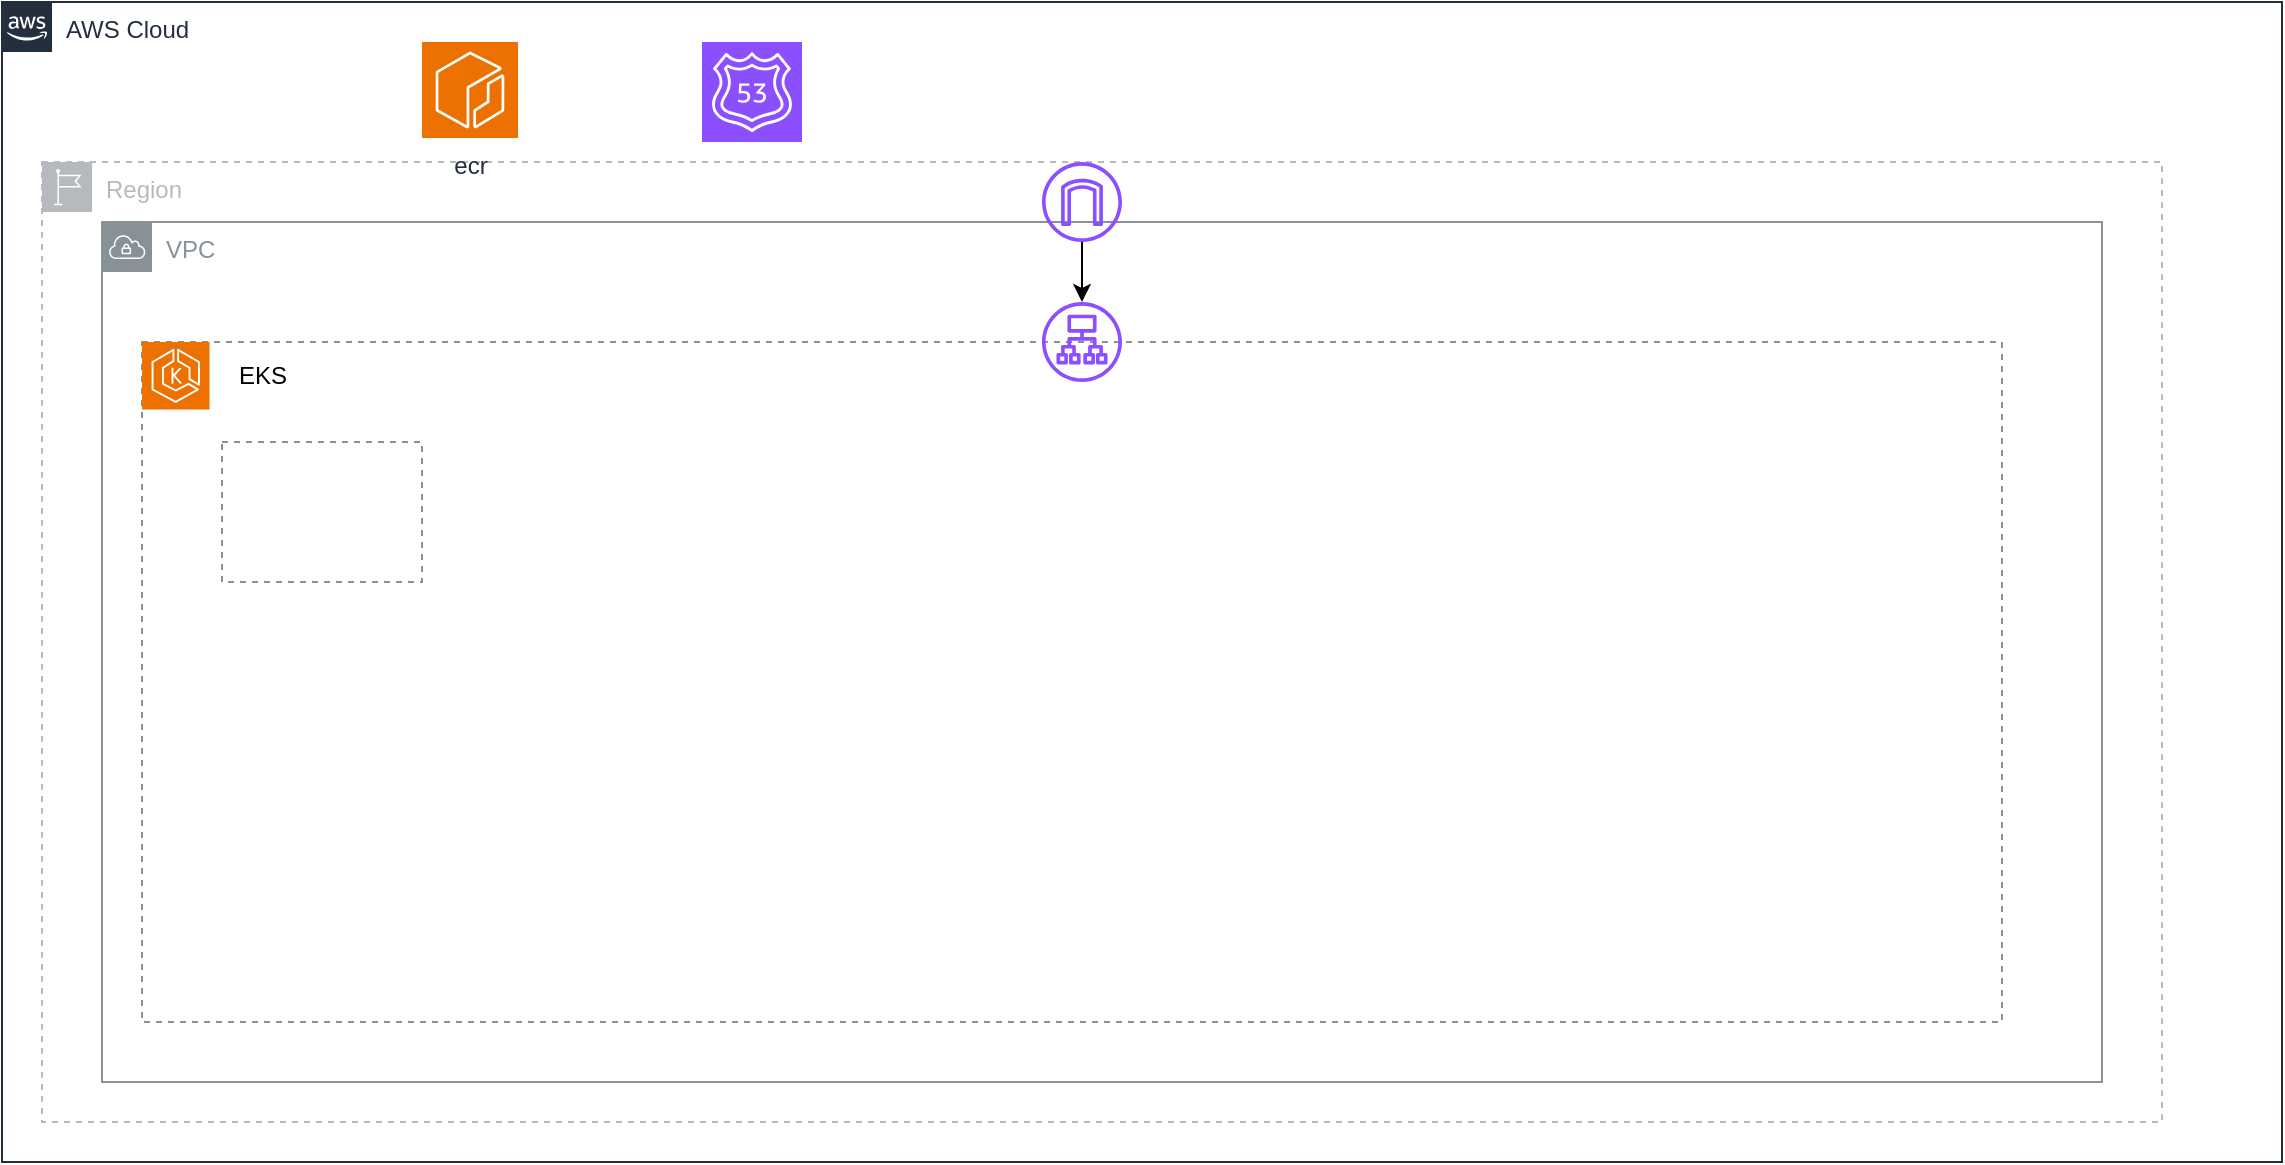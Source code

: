 <mxfile version="24.4.13" type="github">
  <diagram name="Page-1" id="YrjtGojnXMHZoEek04FM">
    <mxGraphModel dx="1366" dy="755" grid="1" gridSize="10" guides="1" tooltips="1" connect="1" arrows="1" fold="1" page="1" pageScale="1" pageWidth="1169" pageHeight="827" math="0" shadow="0">
      <root>
        <mxCell id="0" />
        <mxCell id="1" parent="0" />
        <mxCell id="CwKVGQXqHjELJEUgTROC-1" value="AWS Cloud" style="points=[[0,0],[0.25,0],[0.5,0],[0.75,0],[1,0],[1,0.25],[1,0.5],[1,0.75],[1,1],[0.75,1],[0.5,1],[0.25,1],[0,1],[0,0.75],[0,0.5],[0,0.25]];outlineConnect=0;gradientColor=none;html=1;whiteSpace=wrap;fontSize=12;fontStyle=0;container=1;pointerEvents=0;collapsible=0;recursiveResize=0;shape=mxgraph.aws4.group;grIcon=mxgraph.aws4.group_aws_cloud_alt;strokeColor=#232F3E;fillColor=none;verticalAlign=top;align=left;spacingLeft=30;fontColor=#232F3E;dashed=0;" vertex="1" parent="1">
          <mxGeometry x="70" y="140" width="1140" height="580" as="geometry" />
        </mxCell>
        <mxCell id="CwKVGQXqHjELJEUgTROC-2" value="Region" style="sketch=0;outlineConnect=0;gradientColor=none;html=1;whiteSpace=wrap;fontSize=12;fontStyle=0;shape=mxgraph.aws4.group;grIcon=mxgraph.aws4.group_region;strokeColor=#B6BABF;fillColor=none;verticalAlign=top;align=left;spacingLeft=30;fontColor=#B6BABF;dashed=1;" vertex="1" parent="CwKVGQXqHjELJEUgTROC-1">
          <mxGeometry x="20" y="80" width="1060" height="480" as="geometry" />
        </mxCell>
        <mxCell id="CwKVGQXqHjELJEUgTROC-3" value="VPC" style="sketch=0;outlineConnect=0;gradientColor=none;html=1;whiteSpace=wrap;fontSize=12;fontStyle=0;shape=mxgraph.aws4.group;grIcon=mxgraph.aws4.group_vpc;strokeColor=#879196;fillColor=none;verticalAlign=top;align=left;spacingLeft=30;fontColor=#879196;dashed=0;" vertex="1" parent="CwKVGQXqHjELJEUgTROC-1">
          <mxGeometry x="50" y="110" width="1000" height="430" as="geometry" />
        </mxCell>
        <mxCell id="CwKVGQXqHjELJEUgTROC-8" value="" style="group" vertex="1" connectable="0" parent="CwKVGQXqHjELJEUgTROC-1">
          <mxGeometry x="70" y="170" width="930" height="340" as="geometry" />
        </mxCell>
        <mxCell id="CwKVGQXqHjELJEUgTROC-6" value="" style="outlineConnect=0;gradientColor=none;html=1;whiteSpace=wrap;fontSize=12;fontStyle=0;strokeColor=#879196;fillColor=none;verticalAlign=top;align=center;fontColor=#879196;dashed=1;spacingTop=3;" vertex="1" parent="CwKVGQXqHjELJEUgTROC-8">
          <mxGeometry width="930" height="340" as="geometry" />
        </mxCell>
        <mxCell id="CwKVGQXqHjELJEUgTROC-4" value="" style="sketch=0;points=[[0,0,0],[0.25,0,0],[0.5,0,0],[0.75,0,0],[1,0,0],[0,1,0],[0.25,1,0],[0.5,1,0],[0.75,1,0],[1,1,0],[0,0.25,0],[0,0.5,0],[0,0.75,0],[1,0.25,0],[1,0.5,0],[1,0.75,0]];outlineConnect=0;fontColor=#232F3E;fillColor=#ED7100;strokeColor=#ffffff;dashed=0;verticalLabelPosition=bottom;verticalAlign=top;align=center;html=1;fontSize=12;fontStyle=0;aspect=fixed;shape=mxgraph.aws4.resourceIcon;resIcon=mxgraph.aws4.eks;" vertex="1" parent="CwKVGQXqHjELJEUgTROC-8">
          <mxGeometry width="33.759" height="33.759" as="geometry" />
        </mxCell>
        <mxCell id="CwKVGQXqHjELJEUgTROC-7" value="EKS" style="text;strokeColor=none;align=center;fillColor=none;html=1;verticalAlign=middle;whiteSpace=wrap;rounded=0;fontColor=default;" vertex="1" parent="CwKVGQXqHjELJEUgTROC-8">
          <mxGeometry x="30.371" y="4.359" width="60.742" height="26.154" as="geometry" />
        </mxCell>
        <mxCell id="CwKVGQXqHjELJEUgTROC-19" value="" style="shape=image;imageAspect=0;aspect=fixed;verticalLabelPosition=bottom;verticalAlign=top;image=https://www.opsmx.com/wp-content/uploads/2022/07/Argo-1-e1630327305635-1.png;" vertex="1" parent="CwKVGQXqHjELJEUgTROC-8">
          <mxGeometry x="40" y="60" width="90.44" height="60" as="geometry" />
        </mxCell>
        <mxCell id="CwKVGQXqHjELJEUgTROC-24" value="" style="outlineConnect=0;gradientColor=none;html=1;whiteSpace=wrap;fontSize=12;fontStyle=0;strokeColor=#879196;fillColor=none;verticalAlign=top;align=center;fontColor=#879196;dashed=1;spacingTop=3;" vertex="1" parent="CwKVGQXqHjELJEUgTROC-8">
          <mxGeometry x="40" y="50" width="100" height="70" as="geometry" />
        </mxCell>
        <mxCell id="CwKVGQXqHjELJEUgTROC-9" value="ecr" style="sketch=0;points=[[0,0,0],[0.25,0,0],[0.5,0,0],[0.75,0,0],[1,0,0],[0,1,0],[0.25,1,0],[0.5,1,0],[0.75,1,0],[1,1,0],[0,0.25,0],[0,0.5,0],[0,0.75,0],[1,0.25,0],[1,0.5,0],[1,0.75,0]];outlineConnect=0;fontColor=#232F3E;fillColor=#ED7100;strokeColor=#ffffff;dashed=0;verticalLabelPosition=bottom;verticalAlign=top;align=center;html=1;fontSize=12;fontStyle=0;aspect=fixed;shape=mxgraph.aws4.resourceIcon;resIcon=mxgraph.aws4.ecr;" vertex="1" parent="CwKVGQXqHjELJEUgTROC-1">
          <mxGeometry x="210" y="20" width="48" height="48" as="geometry" />
        </mxCell>
        <mxCell id="CwKVGQXqHjELJEUgTROC-17" style="edgeStyle=none;rounded=0;orthogonalLoop=1;jettySize=auto;html=1;" edge="1" parent="CwKVGQXqHjELJEUgTROC-1" source="CwKVGQXqHjELJEUgTROC-10" target="CwKVGQXqHjELJEUgTROC-12">
          <mxGeometry relative="1" as="geometry" />
        </mxCell>
        <mxCell id="CwKVGQXqHjELJEUgTROC-10" value="" style="sketch=0;outlineConnect=0;fontColor=#232F3E;gradientColor=none;fillColor=#8C4FFF;strokeColor=none;dashed=0;verticalLabelPosition=bottom;verticalAlign=top;align=center;html=1;fontSize=12;fontStyle=0;aspect=fixed;pointerEvents=1;shape=mxgraph.aws4.internet_gateway;" vertex="1" parent="CwKVGQXqHjELJEUgTROC-1">
          <mxGeometry x="520" y="80" width="40" height="40" as="geometry" />
        </mxCell>
        <mxCell id="CwKVGQXqHjELJEUgTROC-11" value="" style="sketch=0;points=[[0,0,0],[0.25,0,0],[0.5,0,0],[0.75,0,0],[1,0,0],[0,1,0],[0.25,1,0],[0.5,1,0],[0.75,1,0],[1,1,0],[0,0.25,0],[0,0.5,0],[0,0.75,0],[1,0.25,0],[1,0.5,0],[1,0.75,0]];outlineConnect=0;fontColor=#232F3E;fillColor=#8C4FFF;strokeColor=#ffffff;dashed=0;verticalLabelPosition=bottom;verticalAlign=top;align=center;html=1;fontSize=12;fontStyle=0;aspect=fixed;shape=mxgraph.aws4.resourceIcon;resIcon=mxgraph.aws4.route_53;" vertex="1" parent="CwKVGQXqHjELJEUgTROC-1">
          <mxGeometry x="350" y="20" width="50" height="50" as="geometry" />
        </mxCell>
        <mxCell id="CwKVGQXqHjELJEUgTROC-12" value="" style="sketch=0;outlineConnect=0;fontColor=#232F3E;gradientColor=none;fillColor=#8C4FFF;strokeColor=none;dashed=0;verticalLabelPosition=bottom;verticalAlign=top;align=center;html=1;fontSize=12;fontStyle=0;aspect=fixed;pointerEvents=1;shape=mxgraph.aws4.application_load_balancer;" vertex="1" parent="CwKVGQXqHjELJEUgTROC-1">
          <mxGeometry x="520" y="150" width="40" height="40" as="geometry" />
        </mxCell>
      </root>
    </mxGraphModel>
  </diagram>
</mxfile>
